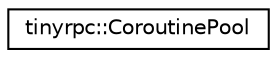 digraph "类继承关系图"
{
 // LATEX_PDF_SIZE
  edge [fontname="Helvetica",fontsize="10",labelfontname="Helvetica",labelfontsize="10"];
  node [fontname="Helvetica",fontsize="10",shape=record];
  rankdir="LR";
  Node0 [label="tinyrpc::CoroutinePool",height=0.2,width=0.4,color="black", fillcolor="white", style="filled",URL="$classtinyrpc_1_1CoroutinePool.html",tooltip=" "];
}
